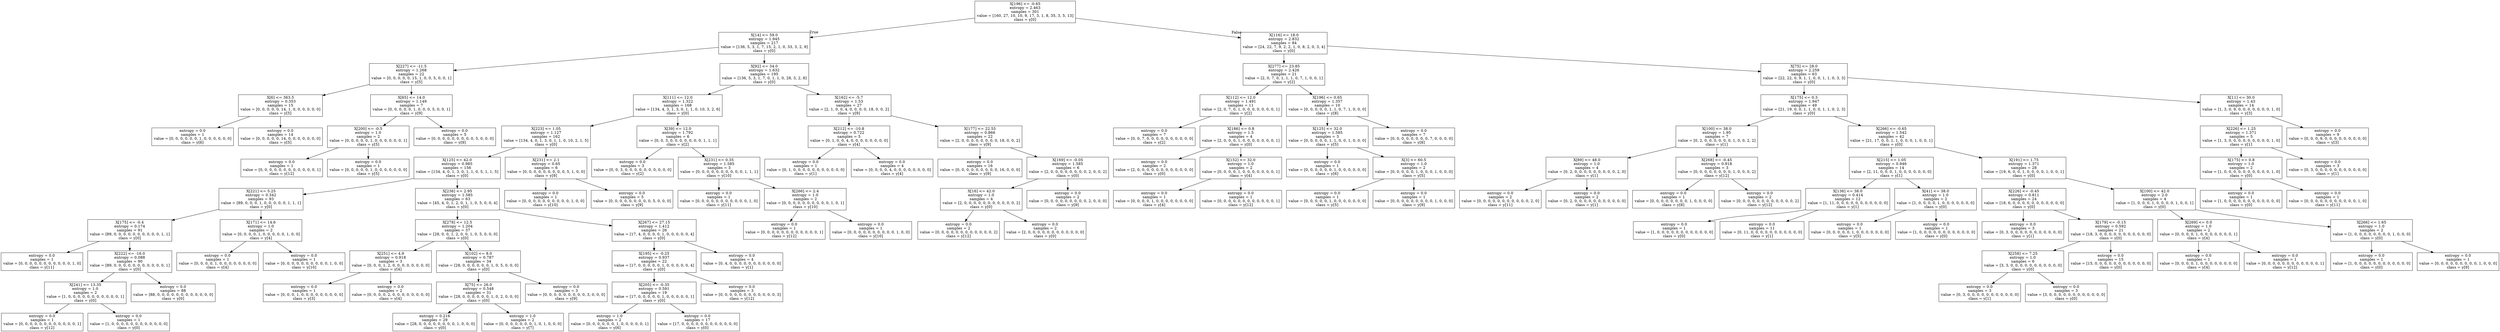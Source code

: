 digraph Tree {
node [shape=box] ;
0 [label="X[196] <= -0.65\nentropy = 2.463\nsamples = 301\nvalue = [160, 27, 10, 10, 9, 17, 3, 1, 8, 35, 3, 5, 13]\nclass = y[0]"] ;
1 [label="X[14] <= 59.0\nentropy = 1.945\nsamples = 217\nvalue = [136, 5, 3, 1, 7, 15, 2, 1, 0, 33, 3, 2, 9]\nclass = y[0]"] ;
0 -> 1 [labeldistance=2.5, labelangle=45, headlabel="True"] ;
2 [label="X[227] <= -11.5\nentropy = 1.268\nsamples = 22\nvalue = [0, 0, 0, 0, 0, 15, 1, 0, 0, 5, 0, 0, 1]\nclass = y[5]"] ;
1 -> 2 ;
3 [label="X[6] <= 363.5\nentropy = 0.353\nsamples = 15\nvalue = [0, 0, 0, 0, 0, 14, 1, 0, 0, 0, 0, 0, 0]\nclass = y[5]"] ;
2 -> 3 ;
4 [label="entropy = 0.0\nsamples = 1\nvalue = [0, 0, 0, 0, 0, 0, 1, 0, 0, 0, 0, 0, 0]\nclass = y[6]"] ;
3 -> 4 ;
5 [label="entropy = 0.0\nsamples = 14\nvalue = [0, 0, 0, 0, 0, 14, 0, 0, 0, 0, 0, 0, 0]\nclass = y[5]"] ;
3 -> 5 ;
6 [label="X[65] <= 14.0\nentropy = 1.149\nsamples = 7\nvalue = [0, 0, 0, 0, 0, 1, 0, 0, 0, 5, 0, 0, 1]\nclass = y[9]"] ;
2 -> 6 ;
7 [label="X[200] <= -0.5\nentropy = 1.0\nsamples = 2\nvalue = [0, 0, 0, 0, 0, 1, 0, 0, 0, 0, 0, 0, 1]\nclass = y[5]"] ;
6 -> 7 ;
8 [label="entropy = 0.0\nsamples = 1\nvalue = [0, 0, 0, 0, 0, 0, 0, 0, 0, 0, 0, 0, 1]\nclass = y[12]"] ;
7 -> 8 ;
9 [label="entropy = 0.0\nsamples = 1\nvalue = [0, 0, 0, 0, 0, 1, 0, 0, 0, 0, 0, 0, 0]\nclass = y[5]"] ;
7 -> 9 ;
10 [label="entropy = 0.0\nsamples = 5\nvalue = [0, 0, 0, 0, 0, 0, 0, 0, 0, 5, 0, 0, 0]\nclass = y[9]"] ;
6 -> 10 ;
11 [label="X[92] <= 34.0\nentropy = 1.632\nsamples = 195\nvalue = [136, 5, 3, 1, 7, 0, 1, 1, 0, 28, 3, 2, 8]\nclass = y[0]"] ;
1 -> 11 ;
12 [label="X[111] <= 12.0\nentropy = 1.322\nsamples = 168\nvalue = [134, 4, 3, 1, 3, 0, 1, 1, 0, 10, 3, 2, 6]\nclass = y[0]"] ;
11 -> 12 ;
13 [label="X[223] <= 1.05\nentropy = 1.127\nsamples = 162\nvalue = [134, 4, 0, 1, 3, 0, 1, 1, 0, 10, 2, 1, 5]\nclass = y[0]"] ;
12 -> 13 ;
14 [label="X[125] <= 42.0\nentropy = 0.985\nsamples = 156\nvalue = [134, 4, 0, 1, 3, 0, 1, 1, 0, 5, 1, 1, 5]\nclass = y[0]"] ;
13 -> 14 ;
15 [label="X[221] <= 5.25\nentropy = 0.342\nsamples = 93\nvalue = [89, 0, 0, 0, 1, 0, 0, 0, 0, 0, 1, 1, 1]\nclass = y[0]"] ;
14 -> 15 ;
16 [label="X[175] <= -0.4\nentropy = 0.174\nsamples = 91\nvalue = [89, 0, 0, 0, 0, 0, 0, 0, 0, 0, 0, 1, 1]\nclass = y[0]"] ;
15 -> 16 ;
17 [label="entropy = 0.0\nsamples = 1\nvalue = [0, 0, 0, 0, 0, 0, 0, 0, 0, 0, 0, 1, 0]\nclass = y[11]"] ;
16 -> 17 ;
18 [label="X[222] <= -16.0\nentropy = 0.088\nsamples = 90\nvalue = [89, 0, 0, 0, 0, 0, 0, 0, 0, 0, 0, 0, 1]\nclass = y[0]"] ;
16 -> 18 ;
19 [label="X[241] <= 13.35\nentropy = 1.0\nsamples = 2\nvalue = [1, 0, 0, 0, 0, 0, 0, 0, 0, 0, 0, 0, 1]\nclass = y[0]"] ;
18 -> 19 ;
20 [label="entropy = 0.0\nsamples = 1\nvalue = [0, 0, 0, 0, 0, 0, 0, 0, 0, 0, 0, 0, 1]\nclass = y[12]"] ;
19 -> 20 ;
21 [label="entropy = 0.0\nsamples = 1\nvalue = [1, 0, 0, 0, 0, 0, 0, 0, 0, 0, 0, 0, 0]\nclass = y[0]"] ;
19 -> 21 ;
22 [label="entropy = 0.0\nsamples = 88\nvalue = [88, 0, 0, 0, 0, 0, 0, 0, 0, 0, 0, 0, 0]\nclass = y[0]"] ;
18 -> 22 ;
23 [label="X[171] <= 14.6\nentropy = 1.0\nsamples = 2\nvalue = [0, 0, 0, 0, 1, 0, 0, 0, 0, 0, 1, 0, 0]\nclass = y[4]"] ;
15 -> 23 ;
24 [label="entropy = 0.0\nsamples = 1\nvalue = [0, 0, 0, 0, 1, 0, 0, 0, 0, 0, 0, 0, 0]\nclass = y[4]"] ;
23 -> 24 ;
25 [label="entropy = 0.0\nsamples = 1\nvalue = [0, 0, 0, 0, 0, 0, 0, 0, 0, 0, 1, 0, 0]\nclass = y[10]"] ;
23 -> 25 ;
26 [label="X[236] <= 2.95\nentropy = 1.585\nsamples = 63\nvalue = [45, 4, 0, 1, 2, 0, 1, 1, 0, 5, 0, 0, 4]\nclass = y[0]"] ;
14 -> 26 ;
27 [label="X[278] <= 12.5\nentropy = 1.204\nsamples = 37\nvalue = [28, 0, 0, 1, 2, 0, 0, 1, 0, 5, 0, 0, 0]\nclass = y[0]"] ;
26 -> 27 ;
28 [label="X[251] <= 4.9\nentropy = 0.918\nsamples = 3\nvalue = [0, 0, 0, 1, 2, 0, 0, 0, 0, 0, 0, 0, 0]\nclass = y[4]"] ;
27 -> 28 ;
29 [label="entropy = 0.0\nsamples = 1\nvalue = [0, 0, 0, 1, 0, 0, 0, 0, 0, 0, 0, 0, 0]\nclass = y[3]"] ;
28 -> 29 ;
30 [label="entropy = 0.0\nsamples = 2\nvalue = [0, 0, 0, 0, 2, 0, 0, 0, 0, 0, 0, 0, 0]\nclass = y[4]"] ;
28 -> 30 ;
31 [label="X[102] <= 8.0\nentropy = 0.787\nsamples = 34\nvalue = [28, 0, 0, 0, 0, 0, 0, 1, 0, 5, 0, 0, 0]\nclass = y[0]"] ;
27 -> 31 ;
32 [label="X[75] <= 26.0\nentropy = 0.548\nsamples = 31\nvalue = [28, 0, 0, 0, 0, 0, 0, 1, 0, 2, 0, 0, 0]\nclass = y[0]"] ;
31 -> 32 ;
33 [label="entropy = 0.216\nsamples = 29\nvalue = [28, 0, 0, 0, 0, 0, 0, 0, 0, 1, 0, 0, 0]\nclass = y[0]"] ;
32 -> 33 ;
34 [label="entropy = 1.0\nsamples = 2\nvalue = [0, 0, 0, 0, 0, 0, 0, 1, 0, 1, 0, 0, 0]\nclass = y[7]"] ;
32 -> 34 ;
35 [label="entropy = 0.0\nsamples = 3\nvalue = [0, 0, 0, 0, 0, 0, 0, 0, 0, 3, 0, 0, 0]\nclass = y[9]"] ;
31 -> 35 ;
36 [label="X[267] <= 27.15\nentropy = 1.412\nsamples = 26\nvalue = [17, 4, 0, 0, 0, 0, 1, 0, 0, 0, 0, 0, 4]\nclass = y[0]"] ;
26 -> 36 ;
37 [label="X[195] <= -0.25\nentropy = 0.937\nsamples = 22\nvalue = [17, 0, 0, 0, 0, 0, 1, 0, 0, 0, 0, 0, 4]\nclass = y[0]"] ;
36 -> 37 ;
38 [label="X[205] <= -0.35\nentropy = 0.591\nsamples = 19\nvalue = [17, 0, 0, 0, 0, 0, 1, 0, 0, 0, 0, 0, 1]\nclass = y[0]"] ;
37 -> 38 ;
39 [label="entropy = 1.0\nsamples = 2\nvalue = [0, 0, 0, 0, 0, 0, 1, 0, 0, 0, 0, 0, 1]\nclass = y[6]"] ;
38 -> 39 ;
40 [label="entropy = 0.0\nsamples = 17\nvalue = [17, 0, 0, 0, 0, 0, 0, 0, 0, 0, 0, 0, 0]\nclass = y[0]"] ;
38 -> 40 ;
41 [label="entropy = 0.0\nsamples = 3\nvalue = [0, 0, 0, 0, 0, 0, 0, 0, 0, 0, 0, 0, 3]\nclass = y[12]"] ;
37 -> 41 ;
42 [label="entropy = 0.0\nsamples = 4\nvalue = [0, 4, 0, 0, 0, 0, 0, 0, 0, 0, 0, 0, 0]\nclass = y[1]"] ;
36 -> 42 ;
43 [label="X[231] <= 2.1\nentropy = 0.65\nsamples = 6\nvalue = [0, 0, 0, 0, 0, 0, 0, 0, 0, 5, 1, 0, 0]\nclass = y[9]"] ;
13 -> 43 ;
44 [label="entropy = 0.0\nsamples = 1\nvalue = [0, 0, 0, 0, 0, 0, 0, 0, 0, 0, 1, 0, 0]\nclass = y[10]"] ;
43 -> 44 ;
45 [label="entropy = 0.0\nsamples = 5\nvalue = [0, 0, 0, 0, 0, 0, 0, 0, 0, 5, 0, 0, 0]\nclass = y[9]"] ;
43 -> 45 ;
46 [label="X[39] <= 12.0\nentropy = 1.792\nsamples = 6\nvalue = [0, 0, 3, 0, 0, 0, 0, 0, 0, 0, 1, 1, 1]\nclass = y[2]"] ;
12 -> 46 ;
47 [label="entropy = 0.0\nsamples = 3\nvalue = [0, 0, 3, 0, 0, 0, 0, 0, 0, 0, 0, 0, 0]\nclass = y[2]"] ;
46 -> 47 ;
48 [label="X[231] <= 0.35\nentropy = 1.585\nsamples = 3\nvalue = [0, 0, 0, 0, 0, 0, 0, 0, 0, 0, 1, 1, 1]\nclass = y[10]"] ;
46 -> 48 ;
49 [label="entropy = 0.0\nsamples = 1\nvalue = [0, 0, 0, 0, 0, 0, 0, 0, 0, 0, 0, 1, 0]\nclass = y[11]"] ;
48 -> 49 ;
50 [label="X[266] <= 2.4\nentropy = 1.0\nsamples = 2\nvalue = [0, 0, 0, 0, 0, 0, 0, 0, 0, 0, 1, 0, 1]\nclass = y[10]"] ;
48 -> 50 ;
51 [label="entropy = 0.0\nsamples = 1\nvalue = [0, 0, 0, 0, 0, 0, 0, 0, 0, 0, 0, 0, 1]\nclass = y[12]"] ;
50 -> 51 ;
52 [label="entropy = 0.0\nsamples = 1\nvalue = [0, 0, 0, 0, 0, 0, 0, 0, 0, 0, 1, 0, 0]\nclass = y[10]"] ;
50 -> 52 ;
53 [label="X[162] <= -5.7\nentropy = 1.53\nsamples = 27\nvalue = [2, 1, 0, 0, 4, 0, 0, 0, 0, 18, 0, 0, 2]\nclass = y[9]"] ;
11 -> 53 ;
54 [label="X[212] <= -10.8\nentropy = 0.722\nsamples = 5\nvalue = [0, 1, 0, 0, 4, 0, 0, 0, 0, 0, 0, 0, 0]\nclass = y[4]"] ;
53 -> 54 ;
55 [label="entropy = 0.0\nsamples = 1\nvalue = [0, 1, 0, 0, 0, 0, 0, 0, 0, 0, 0, 0, 0]\nclass = y[1]"] ;
54 -> 55 ;
56 [label="entropy = 0.0\nsamples = 4\nvalue = [0, 0, 0, 0, 4, 0, 0, 0, 0, 0, 0, 0, 0]\nclass = y[4]"] ;
54 -> 56 ;
57 [label="X[177] <= 22.55\nentropy = 0.866\nsamples = 22\nvalue = [2, 0, 0, 0, 0, 0, 0, 0, 0, 18, 0, 0, 2]\nclass = y[9]"] ;
53 -> 57 ;
58 [label="entropy = 0.0\nsamples = 16\nvalue = [0, 0, 0, 0, 0, 0, 0, 0, 0, 16, 0, 0, 0]\nclass = y[9]"] ;
57 -> 58 ;
59 [label="X[169] <= -0.05\nentropy = 1.585\nsamples = 6\nvalue = [2, 0, 0, 0, 0, 0, 0, 0, 0, 2, 0, 0, 2]\nclass = y[0]"] ;
57 -> 59 ;
60 [label="X[16] <= 42.0\nentropy = 1.0\nsamples = 4\nvalue = [2, 0, 0, 0, 0, 0, 0, 0, 0, 0, 0, 0, 2]\nclass = y[0]"] ;
59 -> 60 ;
61 [label="entropy = 0.0\nsamples = 2\nvalue = [0, 0, 0, 0, 0, 0, 0, 0, 0, 0, 0, 0, 2]\nclass = y[12]"] ;
60 -> 61 ;
62 [label="entropy = 0.0\nsamples = 2\nvalue = [2, 0, 0, 0, 0, 0, 0, 0, 0, 0, 0, 0, 0]\nclass = y[0]"] ;
60 -> 62 ;
63 [label="entropy = 0.0\nsamples = 2\nvalue = [0, 0, 0, 0, 0, 0, 0, 0, 0, 2, 0, 0, 0]\nclass = y[9]"] ;
59 -> 63 ;
64 [label="X[116] <= 18.0\nentropy = 2.832\nsamples = 84\nvalue = [24, 22, 7, 9, 2, 2, 1, 0, 8, 2, 0, 3, 4]\nclass = y[0]"] ;
0 -> 64 [labeldistance=2.5, labelangle=-45, headlabel="False"] ;
65 [label="X[277] <= 23.85\nentropy = 2.426\nsamples = 21\nvalue = [2, 0, 7, 0, 1, 1, 1, 0, 7, 1, 0, 0, 1]\nclass = y[2]"] ;
64 -> 65 ;
66 [label="X[112] <= 12.0\nentropy = 1.491\nsamples = 11\nvalue = [2, 0, 7, 0, 1, 0, 0, 0, 0, 0, 0, 0, 1]\nclass = y[2]"] ;
65 -> 66 ;
67 [label="entropy = 0.0\nsamples = 7\nvalue = [0, 0, 7, 0, 0, 0, 0, 0, 0, 0, 0, 0, 0]\nclass = y[2]"] ;
66 -> 67 ;
68 [label="X[186] <= 0.8\nentropy = 1.5\nsamples = 4\nvalue = [2, 0, 0, 0, 1, 0, 0, 0, 0, 0, 0, 0, 1]\nclass = y[0]"] ;
66 -> 68 ;
69 [label="entropy = 0.0\nsamples = 2\nvalue = [2, 0, 0, 0, 0, 0, 0, 0, 0, 0, 0, 0, 0]\nclass = y[0]"] ;
68 -> 69 ;
70 [label="X[152] <= 32.0\nentropy = 1.0\nsamples = 2\nvalue = [0, 0, 0, 0, 1, 0, 0, 0, 0, 0, 0, 0, 1]\nclass = y[4]"] ;
68 -> 70 ;
71 [label="entropy = 0.0\nsamples = 1\nvalue = [0, 0, 0, 0, 1, 0, 0, 0, 0, 0, 0, 0, 0]\nclass = y[4]"] ;
70 -> 71 ;
72 [label="entropy = 0.0\nsamples = 1\nvalue = [0, 0, 0, 0, 0, 0, 0, 0, 0, 0, 0, 0, 1]\nclass = y[12]"] ;
70 -> 72 ;
73 [label="X[196] <= 0.65\nentropy = 1.357\nsamples = 10\nvalue = [0, 0, 0, 0, 0, 1, 1, 0, 7, 1, 0, 0, 0]\nclass = y[8]"] ;
65 -> 73 ;
74 [label="X[125] <= 32.0\nentropy = 1.585\nsamples = 3\nvalue = [0, 0, 0, 0, 0, 1, 1, 0, 0, 1, 0, 0, 0]\nclass = y[5]"] ;
73 -> 74 ;
75 [label="entropy = 0.0\nsamples = 1\nvalue = [0, 0, 0, 0, 0, 0, 1, 0, 0, 0, 0, 0, 0]\nclass = y[6]"] ;
74 -> 75 ;
76 [label="X[3] <= 60.5\nentropy = 1.0\nsamples = 2\nvalue = [0, 0, 0, 0, 0, 1, 0, 0, 0, 1, 0, 0, 0]\nclass = y[5]"] ;
74 -> 76 ;
77 [label="entropy = 0.0\nsamples = 1\nvalue = [0, 0, 0, 0, 0, 1, 0, 0, 0, 0, 0, 0, 0]\nclass = y[5]"] ;
76 -> 77 ;
78 [label="entropy = 0.0\nsamples = 1\nvalue = [0, 0, 0, 0, 0, 0, 0, 0, 0, 1, 0, 0, 0]\nclass = y[9]"] ;
76 -> 78 ;
79 [label="entropy = 0.0\nsamples = 7\nvalue = [0, 0, 0, 0, 0, 0, 0, 0, 7, 0, 0, 0, 0]\nclass = y[8]"] ;
73 -> 79 ;
80 [label="X[75] <= 28.0\nentropy = 2.259\nsamples = 63\nvalue = [22, 22, 0, 9, 1, 1, 0, 0, 1, 1, 0, 3, 3]\nclass = y[0]"] ;
64 -> 80 ;
81 [label="X[175] <= 0.3\nentropy = 1.947\nsamples = 49\nvalue = [21, 19, 0, 0, 1, 1, 0, 0, 1, 1, 0, 2, 3]\nclass = y[0]"] ;
80 -> 81 ;
82 [label="X[100] <= 38.0\nentropy = 1.95\nsamples = 7\nvalue = [0, 2, 0, 0, 0, 0, 0, 0, 1, 0, 0, 2, 2]\nclass = y[1]"] ;
81 -> 82 ;
83 [label="X[89] <= 48.0\nentropy = 1.0\nsamples = 4\nvalue = [0, 2, 0, 0, 0, 0, 0, 0, 0, 0, 0, 2, 0]\nclass = y[1]"] ;
82 -> 83 ;
84 [label="entropy = 0.0\nsamples = 2\nvalue = [0, 0, 0, 0, 0, 0, 0, 0, 0, 0, 0, 2, 0]\nclass = y[11]"] ;
83 -> 84 ;
85 [label="entropy = 0.0\nsamples = 2\nvalue = [0, 2, 0, 0, 0, 0, 0, 0, 0, 0, 0, 0, 0]\nclass = y[1]"] ;
83 -> 85 ;
86 [label="X[268] <= -0.45\nentropy = 0.918\nsamples = 3\nvalue = [0, 0, 0, 0, 0, 0, 0, 0, 1, 0, 0, 0, 2]\nclass = y[12]"] ;
82 -> 86 ;
87 [label="entropy = 0.0\nsamples = 1\nvalue = [0, 0, 0, 0, 0, 0, 0, 0, 1, 0, 0, 0, 0]\nclass = y[8]"] ;
86 -> 87 ;
88 [label="entropy = 0.0\nsamples = 2\nvalue = [0, 0, 0, 0, 0, 0, 0, 0, 0, 0, 0, 0, 2]\nclass = y[12]"] ;
86 -> 88 ;
89 [label="X[266] <= -0.65\nentropy = 1.542\nsamples = 42\nvalue = [21, 17, 0, 0, 1, 1, 0, 0, 0, 1, 0, 0, 1]\nclass = y[0]"] ;
81 -> 89 ;
90 [label="X[215] <= 1.05\nentropy = 0.946\nsamples = 14\nvalue = [2, 11, 0, 0, 0, 1, 0, 0, 0, 0, 0, 0, 0]\nclass = y[1]"] ;
89 -> 90 ;
91 [label="X[136] <= 38.0\nentropy = 0.414\nsamples = 12\nvalue = [1, 11, 0, 0, 0, 0, 0, 0, 0, 0, 0, 0, 0]\nclass = y[1]"] ;
90 -> 91 ;
92 [label="entropy = 0.0\nsamples = 1\nvalue = [1, 0, 0, 0, 0, 0, 0, 0, 0, 0, 0, 0, 0]\nclass = y[0]"] ;
91 -> 92 ;
93 [label="entropy = 0.0\nsamples = 11\nvalue = [0, 11, 0, 0, 0, 0, 0, 0, 0, 0, 0, 0, 0]\nclass = y[1]"] ;
91 -> 93 ;
94 [label="X[41] <= 38.0\nentropy = 1.0\nsamples = 2\nvalue = [1, 0, 0, 0, 0, 1, 0, 0, 0, 0, 0, 0, 0]\nclass = y[0]"] ;
90 -> 94 ;
95 [label="entropy = 0.0\nsamples = 1\nvalue = [0, 0, 0, 0, 0, 1, 0, 0, 0, 0, 0, 0, 0]\nclass = y[5]"] ;
94 -> 95 ;
96 [label="entropy = 0.0\nsamples = 1\nvalue = [1, 0, 0, 0, 0, 0, 0, 0, 0, 0, 0, 0, 0]\nclass = y[0]"] ;
94 -> 96 ;
97 [label="X[191] <= 1.75\nentropy = 1.371\nsamples = 28\nvalue = [19, 6, 0, 0, 1, 0, 0, 0, 0, 1, 0, 0, 1]\nclass = y[0]"] ;
89 -> 97 ;
98 [label="X[226] <= -0.45\nentropy = 0.811\nsamples = 24\nvalue = [18, 6, 0, 0, 0, 0, 0, 0, 0, 0, 0, 0, 0]\nclass = y[0]"] ;
97 -> 98 ;
99 [label="entropy = 0.0\nsamples = 3\nvalue = [0, 3, 0, 0, 0, 0, 0, 0, 0, 0, 0, 0, 0]\nclass = y[1]"] ;
98 -> 99 ;
100 [label="X[179] <= -0.15\nentropy = 0.592\nsamples = 21\nvalue = [18, 3, 0, 0, 0, 0, 0, 0, 0, 0, 0, 0, 0]\nclass = y[0]"] ;
98 -> 100 ;
101 [label="X[258] <= 7.25\nentropy = 1.0\nsamples = 6\nvalue = [3, 3, 0, 0, 0, 0, 0, 0, 0, 0, 0, 0, 0]\nclass = y[0]"] ;
100 -> 101 ;
102 [label="entropy = 0.0\nsamples = 3\nvalue = [0, 3, 0, 0, 0, 0, 0, 0, 0, 0, 0, 0, 0]\nclass = y[1]"] ;
101 -> 102 ;
103 [label="entropy = 0.0\nsamples = 3\nvalue = [3, 0, 0, 0, 0, 0, 0, 0, 0, 0, 0, 0, 0]\nclass = y[0]"] ;
101 -> 103 ;
104 [label="entropy = 0.0\nsamples = 15\nvalue = [15, 0, 0, 0, 0, 0, 0, 0, 0, 0, 0, 0, 0]\nclass = y[0]"] ;
100 -> 104 ;
105 [label="X[100] <= 42.0\nentropy = 2.0\nsamples = 4\nvalue = [1, 0, 0, 0, 1, 0, 0, 0, 0, 1, 0, 0, 1]\nclass = y[0]"] ;
97 -> 105 ;
106 [label="X[269] <= 0.0\nentropy = 1.0\nsamples = 2\nvalue = [0, 0, 0, 0, 1, 0, 0, 0, 0, 0, 0, 0, 1]\nclass = y[4]"] ;
105 -> 106 ;
107 [label="entropy = 0.0\nsamples = 1\nvalue = [0, 0, 0, 0, 1, 0, 0, 0, 0, 0, 0, 0, 0]\nclass = y[4]"] ;
106 -> 107 ;
108 [label="entropy = 0.0\nsamples = 1\nvalue = [0, 0, 0, 0, 0, 0, 0, 0, 0, 0, 0, 0, 1]\nclass = y[12]"] ;
106 -> 108 ;
109 [label="X[266] <= 1.65\nentropy = 1.0\nsamples = 2\nvalue = [1, 0, 0, 0, 0, 0, 0, 0, 0, 1, 0, 0, 0]\nclass = y[0]"] ;
105 -> 109 ;
110 [label="entropy = 0.0\nsamples = 1\nvalue = [1, 0, 0, 0, 0, 0, 0, 0, 0, 0, 0, 0, 0]\nclass = y[0]"] ;
109 -> 110 ;
111 [label="entropy = 0.0\nsamples = 1\nvalue = [0, 0, 0, 0, 0, 0, 0, 0, 0, 1, 0, 0, 0]\nclass = y[9]"] ;
109 -> 111 ;
112 [label="X[11] <= 30.0\nentropy = 1.43\nsamples = 14\nvalue = [1, 3, 0, 9, 0, 0, 0, 0, 0, 0, 0, 1, 0]\nclass = y[3]"] ;
80 -> 112 ;
113 [label="X[226] <= 1.25\nentropy = 1.371\nsamples = 5\nvalue = [1, 3, 0, 0, 0, 0, 0, 0, 0, 0, 0, 1, 0]\nclass = y[1]"] ;
112 -> 113 ;
114 [label="X[175] <= 0.8\nentropy = 1.0\nsamples = 2\nvalue = [1, 0, 0, 0, 0, 0, 0, 0, 0, 0, 0, 1, 0]\nclass = y[0]"] ;
113 -> 114 ;
115 [label="entropy = 0.0\nsamples = 1\nvalue = [1, 0, 0, 0, 0, 0, 0, 0, 0, 0, 0, 0, 0]\nclass = y[0]"] ;
114 -> 115 ;
116 [label="entropy = 0.0\nsamples = 1\nvalue = [0, 0, 0, 0, 0, 0, 0, 0, 0, 0, 0, 1, 0]\nclass = y[11]"] ;
114 -> 116 ;
117 [label="entropy = 0.0\nsamples = 3\nvalue = [0, 3, 0, 0, 0, 0, 0, 0, 0, 0, 0, 0, 0]\nclass = y[1]"] ;
113 -> 117 ;
118 [label="entropy = 0.0\nsamples = 9\nvalue = [0, 0, 0, 9, 0, 0, 0, 0, 0, 0, 0, 0, 0]\nclass = y[3]"] ;
112 -> 118 ;
}